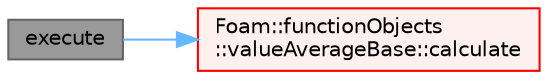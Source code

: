digraph "execute"
{
 // LATEX_PDF_SIZE
  bgcolor="transparent";
  edge [fontname=Helvetica,fontsize=10,labelfontname=Helvetica,labelfontsize=10];
  node [fontname=Helvetica,fontsize=10,shape=box,height=0.2,width=0.4];
  rankdir="LR";
  Node1 [id="Node000001",label="execute",height=0.2,width=0.4,color="gray40", fillcolor="grey60", style="filled", fontcolor="black",tooltip=" "];
  Node1 -> Node2 [id="edge1_Node000001_Node000002",color="steelblue1",style="solid",tooltip=" "];
  Node2 [id="Node000002",label="Foam::functionObjects\l::valueAverageBase::calculate",height=0.2,width=0.4,color="red", fillcolor="#FFF0F0", style="filled",URL="$classFoam_1_1functionObjects_1_1valueAverageBase.html#a5479c00cf9410abe1510ed352b96c38e",tooltip=" "];
}
